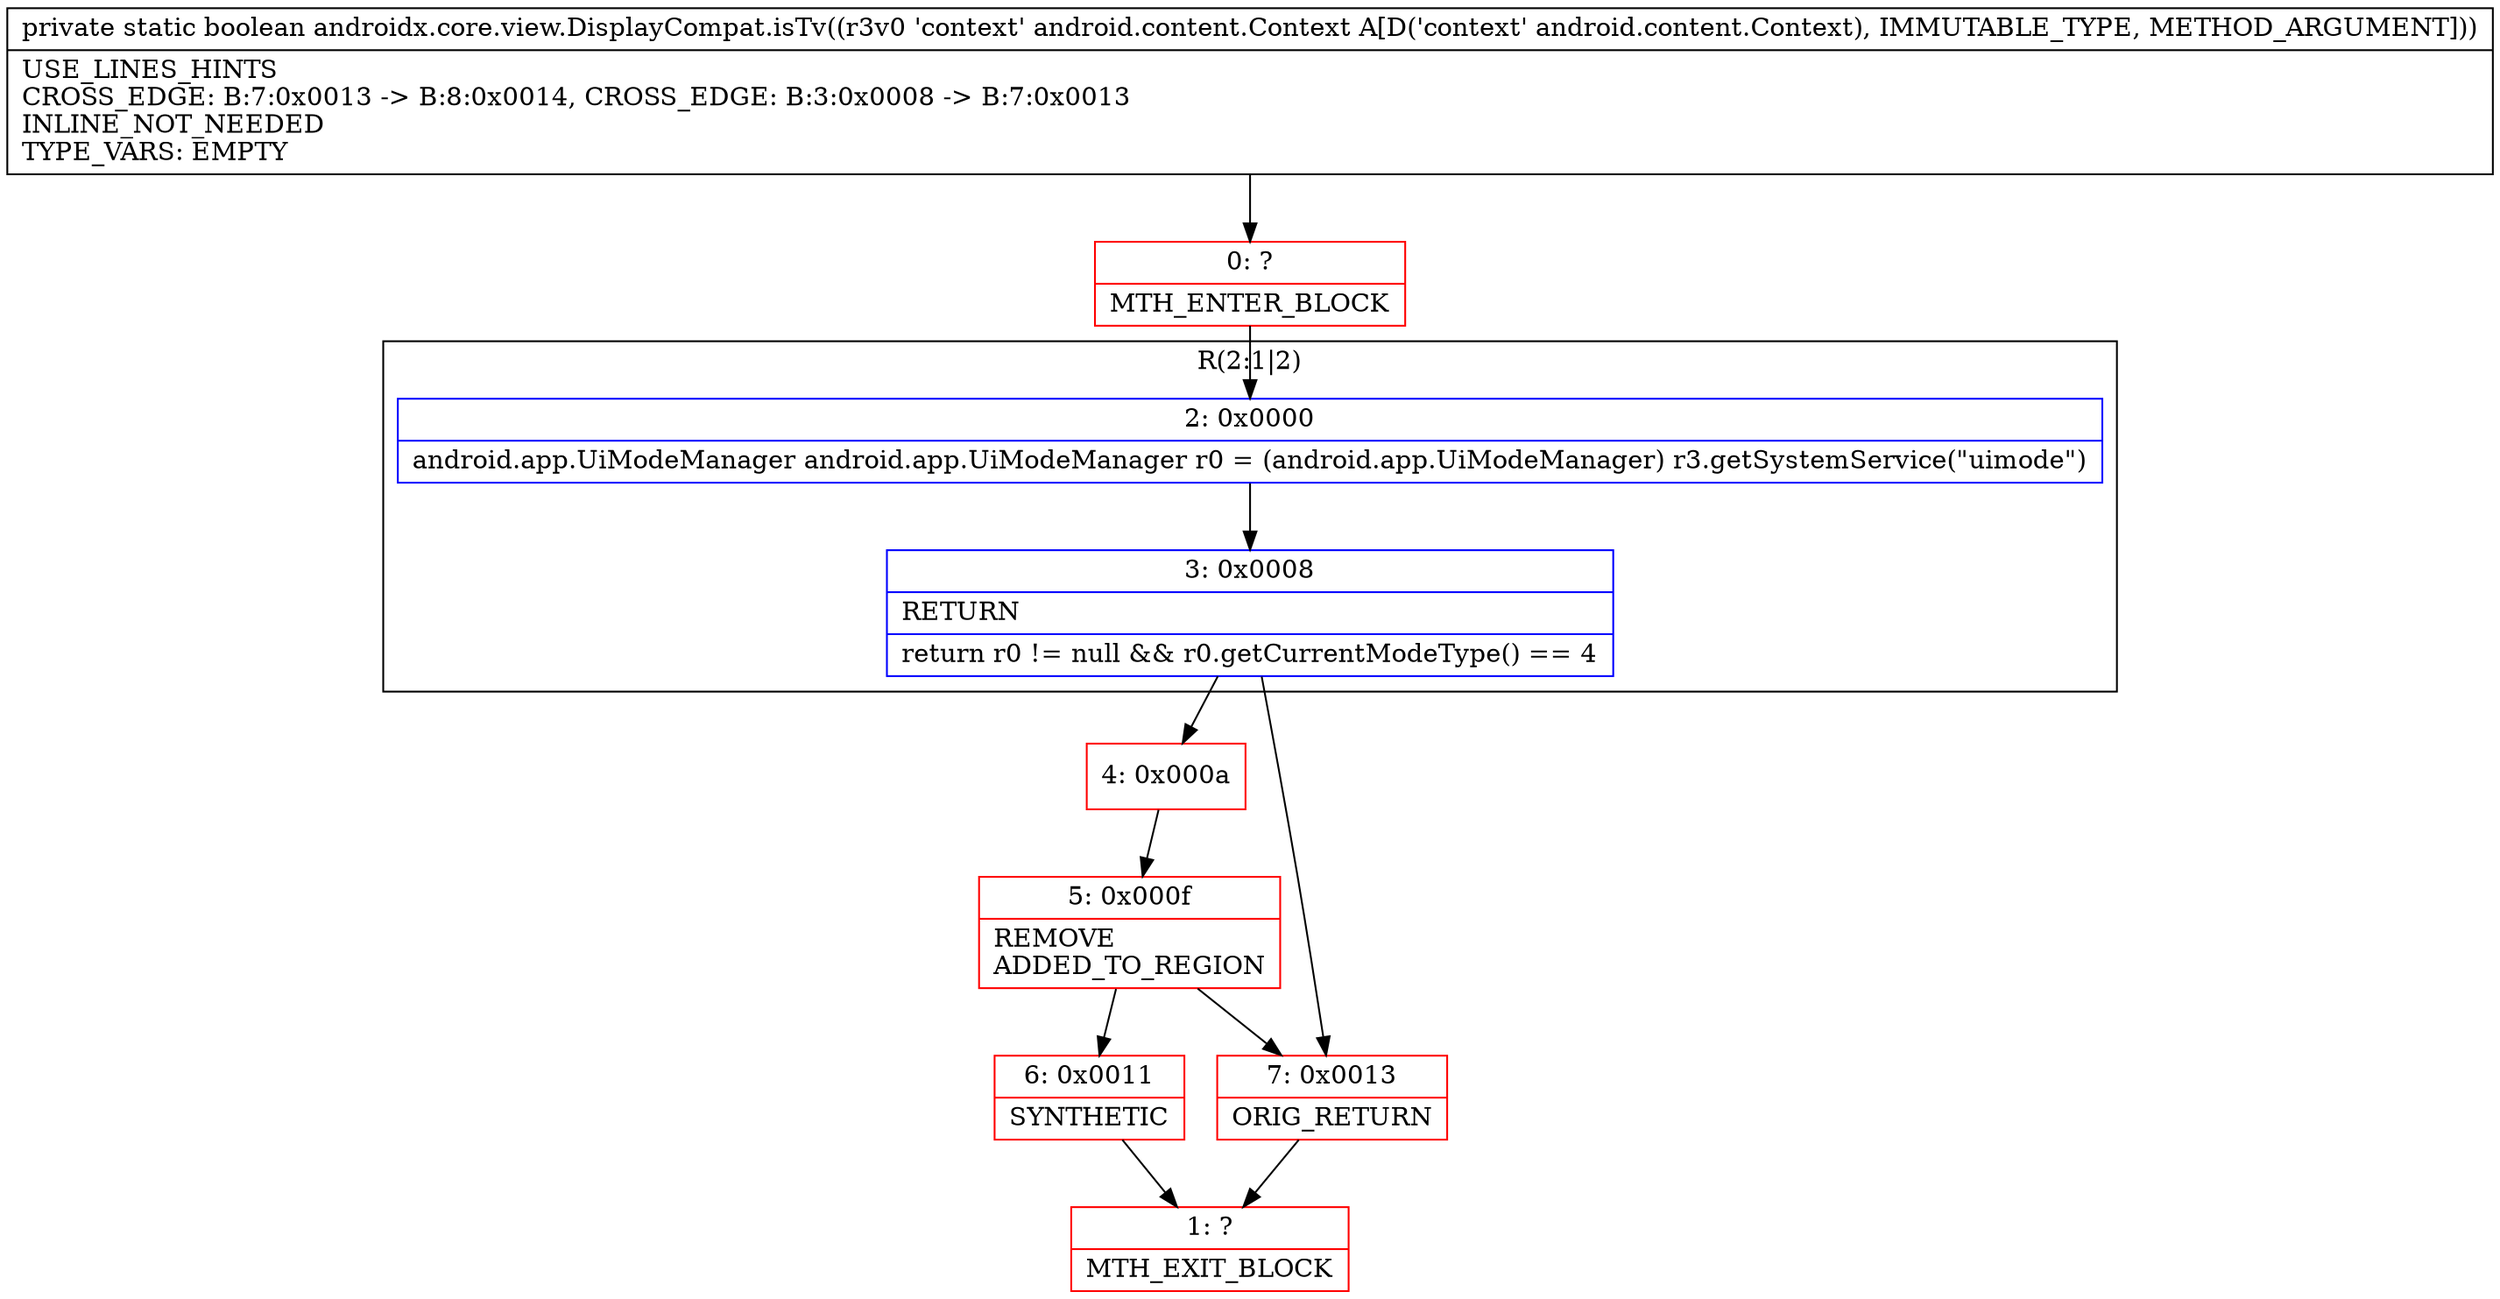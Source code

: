 digraph "CFG forandroidx.core.view.DisplayCompat.isTv(Landroid\/content\/Context;)Z" {
subgraph cluster_Region_858190802 {
label = "R(2:1|2)";
node [shape=record,color=blue];
Node_2 [shape=record,label="{2\:\ 0x0000|android.app.UiModeManager android.app.UiModeManager r0 = (android.app.UiModeManager) r3.getSystemService(\"uimode\")\l}"];
Node_3 [shape=record,label="{3\:\ 0x0008|RETURN\l|return r0 != null && r0.getCurrentModeType() == 4\l}"];
}
Node_0 [shape=record,color=red,label="{0\:\ ?|MTH_ENTER_BLOCK\l}"];
Node_4 [shape=record,color=red,label="{4\:\ 0x000a}"];
Node_5 [shape=record,color=red,label="{5\:\ 0x000f|REMOVE\lADDED_TO_REGION\l}"];
Node_6 [shape=record,color=red,label="{6\:\ 0x0011|SYNTHETIC\l}"];
Node_1 [shape=record,color=red,label="{1\:\ ?|MTH_EXIT_BLOCK\l}"];
Node_7 [shape=record,color=red,label="{7\:\ 0x0013|ORIG_RETURN\l}"];
MethodNode[shape=record,label="{private static boolean androidx.core.view.DisplayCompat.isTv((r3v0 'context' android.content.Context A[D('context' android.content.Context), IMMUTABLE_TYPE, METHOD_ARGUMENT]))  | USE_LINES_HINTS\lCROSS_EDGE: B:7:0x0013 \-\> B:8:0x0014, CROSS_EDGE: B:3:0x0008 \-\> B:7:0x0013\lINLINE_NOT_NEEDED\lTYPE_VARS: EMPTY\l}"];
MethodNode -> Node_0;Node_2 -> Node_3;
Node_3 -> Node_4;
Node_3 -> Node_7;
Node_0 -> Node_2;
Node_4 -> Node_5;
Node_5 -> Node_6;
Node_5 -> Node_7;
Node_6 -> Node_1;
Node_7 -> Node_1;
}

